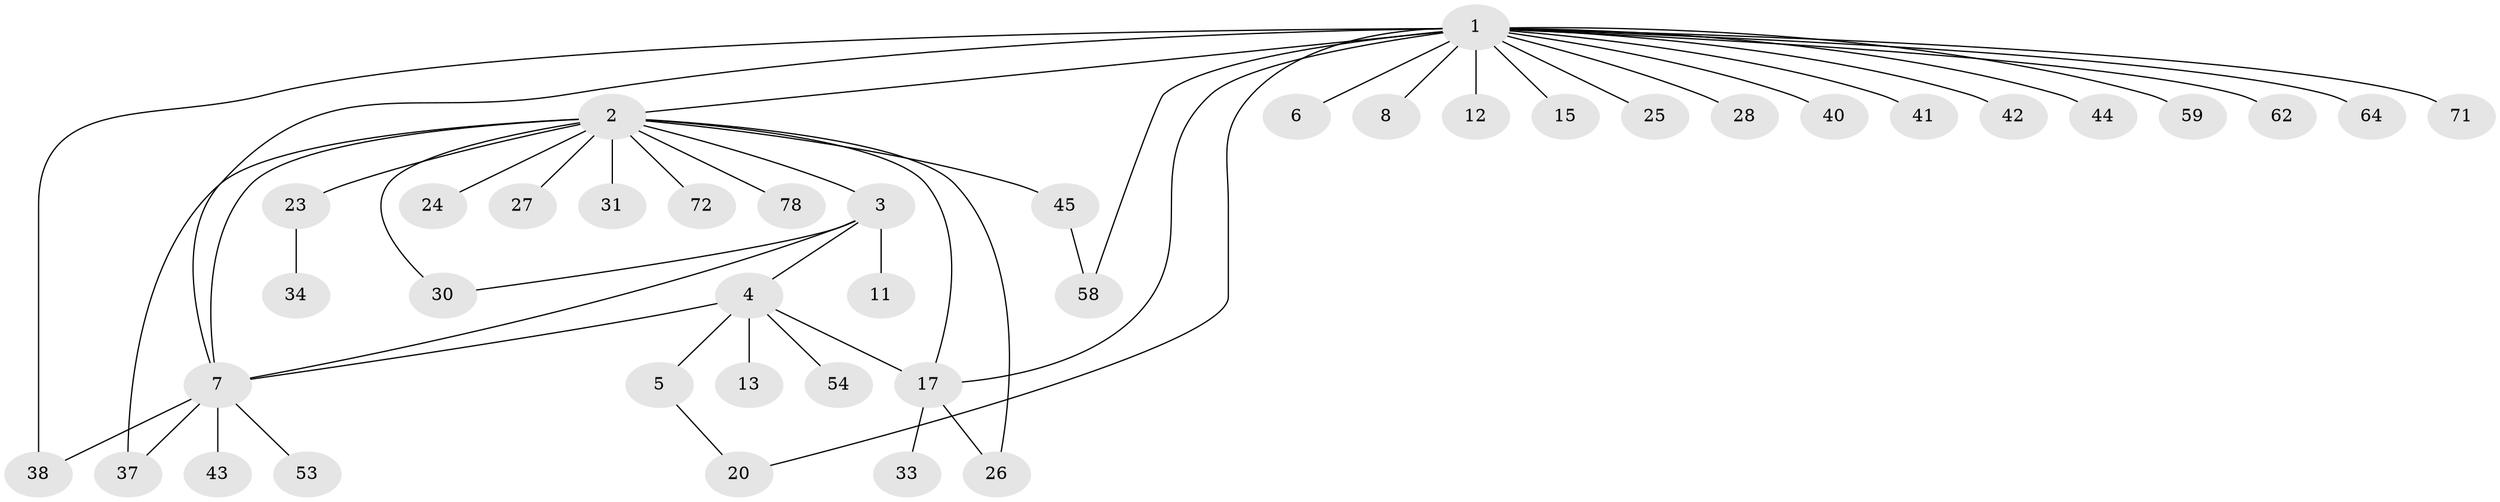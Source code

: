 // original degree distribution, {23: 0.012195121951219513, 15: 0.012195121951219513, 6: 0.036585365853658534, 8: 0.012195121951219513, 2: 0.2682926829268293, 1: 0.5121951219512195, 11: 0.012195121951219513, 4: 0.024390243902439025, 3: 0.0975609756097561, 5: 0.012195121951219513}
// Generated by graph-tools (version 1.1) at 2025/14/03/09/25 04:14:38]
// undirected, 41 vertices, 51 edges
graph export_dot {
graph [start="1"]
  node [color=gray90,style=filled];
  1;
  2;
  3 [super="+16"];
  4 [super="+19"];
  5;
  6;
  7 [super="+18+10+73+81+56+49+14+9"];
  8 [super="+52"];
  11 [super="+39"];
  12 [super="+48"];
  13;
  15;
  17 [super="+80+21+36"];
  20 [super="+32"];
  23;
  24;
  25;
  26;
  27;
  28;
  30 [super="+57"];
  31 [super="+65"];
  33;
  34;
  37;
  38 [super="+68"];
  40;
  41;
  42;
  43 [super="+61"];
  44 [super="+50"];
  45 [super="+46"];
  53;
  54 [super="+82"];
  58 [super="+66"];
  59;
  62;
  64;
  71;
  72;
  78;
  1 -- 2;
  1 -- 6;
  1 -- 7 [weight=4];
  1 -- 8;
  1 -- 12;
  1 -- 15;
  1 -- 17;
  1 -- 20;
  1 -- 25;
  1 -- 28;
  1 -- 38;
  1 -- 40;
  1 -- 41;
  1 -- 42;
  1 -- 44;
  1 -- 58;
  1 -- 59;
  1 -- 62;
  1 -- 64;
  1 -- 71;
  2 -- 3;
  2 -- 17;
  2 -- 23;
  2 -- 24;
  2 -- 26;
  2 -- 27;
  2 -- 31;
  2 -- 37;
  2 -- 45;
  2 -- 72;
  2 -- 78;
  2 -- 30;
  2 -- 7 [weight=2];
  3 -- 4;
  3 -- 11;
  3 -- 30;
  3 -- 7;
  4 -- 5;
  4 -- 13;
  4 -- 17;
  4 -- 54;
  4 -- 7 [weight=2];
  5 -- 20;
  7 -- 37;
  7 -- 53;
  7 -- 38;
  7 -- 43 [weight=2];
  17 -- 26;
  17 -- 33;
  23 -- 34;
  45 -- 58;
}
